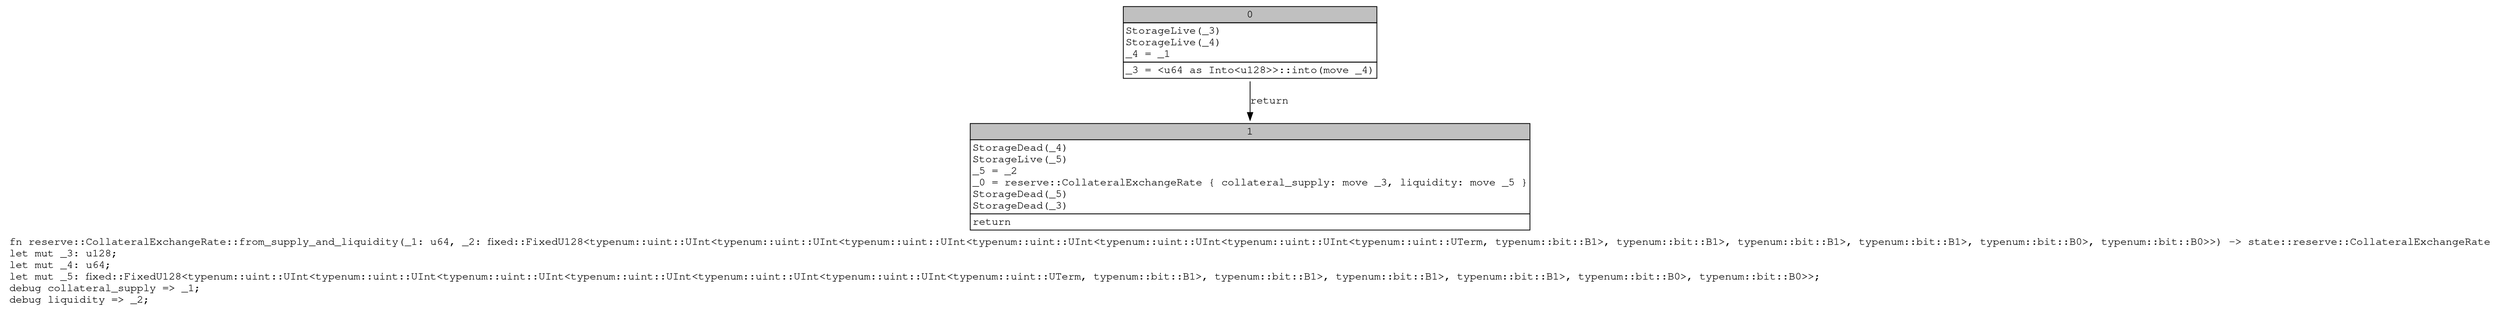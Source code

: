 digraph Mir_0_1944 {
    graph [fontname="Courier, monospace"];
    node [fontname="Courier, monospace"];
    edge [fontname="Courier, monospace"];
    label=<fn reserve::CollateralExchangeRate::from_supply_and_liquidity(_1: u64, _2: fixed::FixedU128&lt;typenum::uint::UInt&lt;typenum::uint::UInt&lt;typenum::uint::UInt&lt;typenum::uint::UInt&lt;typenum::uint::UInt&lt;typenum::uint::UInt&lt;typenum::uint::UTerm, typenum::bit::B1&gt;, typenum::bit::B1&gt;, typenum::bit::B1&gt;, typenum::bit::B1&gt;, typenum::bit::B0&gt;, typenum::bit::B0&gt;&gt;) -&gt; state::reserve::CollateralExchangeRate<br align="left"/>let mut _3: u128;<br align="left"/>let mut _4: u64;<br align="left"/>let mut _5: fixed::FixedU128&lt;typenum::uint::UInt&lt;typenum::uint::UInt&lt;typenum::uint::UInt&lt;typenum::uint::UInt&lt;typenum::uint::UInt&lt;typenum::uint::UInt&lt;typenum::uint::UTerm, typenum::bit::B1&gt;, typenum::bit::B1&gt;, typenum::bit::B1&gt;, typenum::bit::B1&gt;, typenum::bit::B0&gt;, typenum::bit::B0&gt;&gt;;<br align="left"/>debug collateral_supply =&gt; _1;<br align="left"/>debug liquidity =&gt; _2;<br align="left"/>>;
    bb0__0_1944 [shape="none", label=<<table border="0" cellborder="1" cellspacing="0"><tr><td bgcolor="gray" align="center" colspan="1">0</td></tr><tr><td align="left" balign="left">StorageLive(_3)<br/>StorageLive(_4)<br/>_4 = _1<br/></td></tr><tr><td align="left">_3 = &lt;u64 as Into&lt;u128&gt;&gt;::into(move _4)</td></tr></table>>];
    bb1__0_1944 [shape="none", label=<<table border="0" cellborder="1" cellspacing="0"><tr><td bgcolor="gray" align="center" colspan="1">1</td></tr><tr><td align="left" balign="left">StorageDead(_4)<br/>StorageLive(_5)<br/>_5 = _2<br/>_0 = reserve::CollateralExchangeRate { collateral_supply: move _3, liquidity: move _5 }<br/>StorageDead(_5)<br/>StorageDead(_3)<br/></td></tr><tr><td align="left">return</td></tr></table>>];
    bb0__0_1944 -> bb1__0_1944 [label="return"];
}
